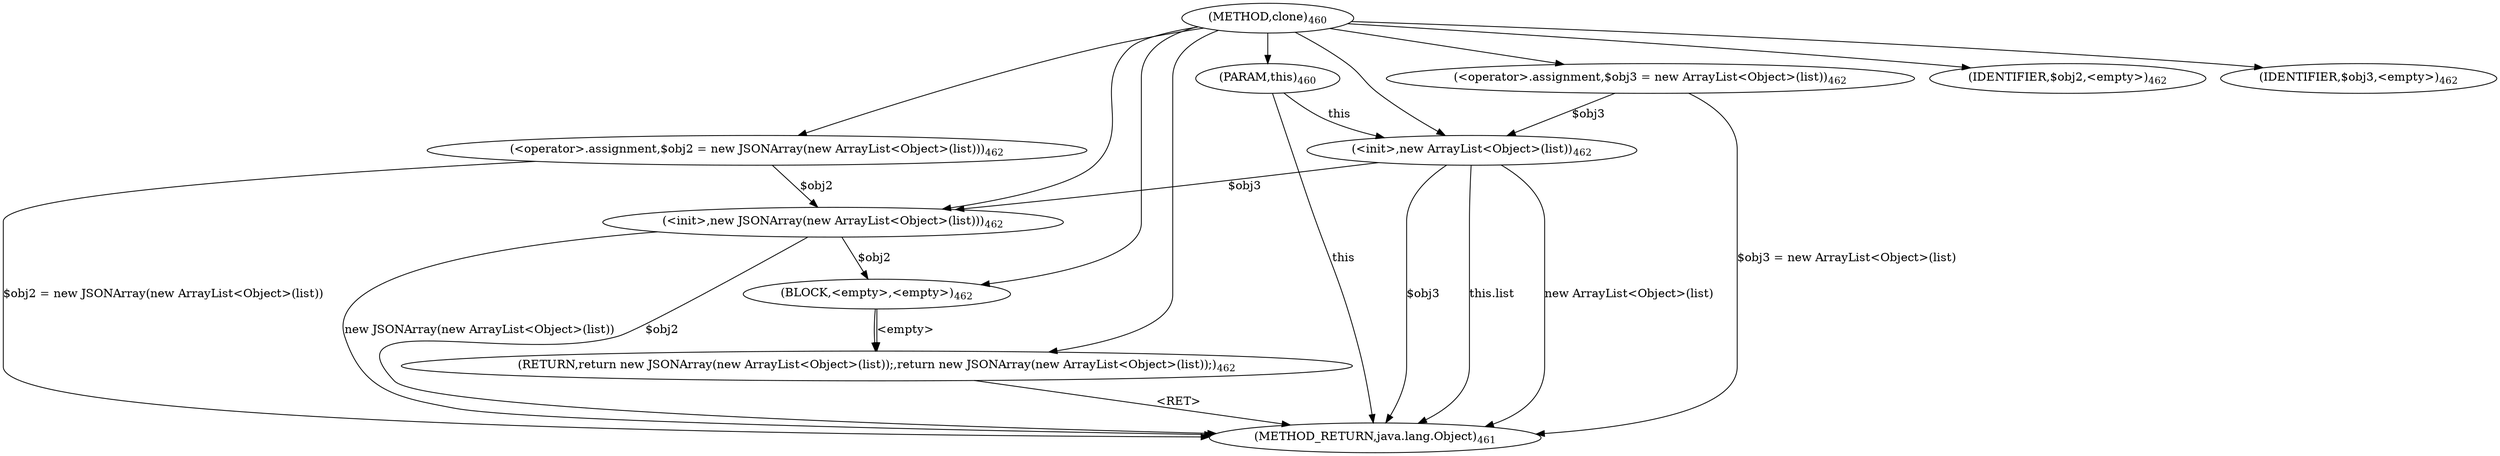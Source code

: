 digraph "clone" {  
"1326" [label = <(METHOD,clone)<SUB>460</SUB>> ]
"1352" [label = <(METHOD_RETURN,java.lang.Object)<SUB>461</SUB>> ]
"1327" [label = <(PARAM,this)<SUB>460</SUB>> ]
"1329" [label = <(RETURN,return new JSONArray(new ArrayList&lt;Object&gt;(list));,return new JSONArray(new ArrayList&lt;Object&gt;(list));)<SUB>462</SUB>> ]
"1330" [label = <(BLOCK,&lt;empty&gt;,&lt;empty&gt;)<SUB>462</SUB>> ]
"1332" [label = <(&lt;operator&gt;.assignment,$obj2 = new JSONArray(new ArrayList&lt;Object&gt;(list)))<SUB>462</SUB>> ]
"1335" [label = <(&lt;init&gt;,new JSONArray(new ArrayList&lt;Object&gt;(list)))<SUB>462</SUB>> ]
"1348" [label = <(IDENTIFIER,$obj2,&lt;empty&gt;)<SUB>462</SUB>> ]
"1332" [label = <(&lt;operator&gt;.assignment,$obj2 = new JSONArray(new ArrayList&lt;Object&gt;(list)))<SUB>462</SUB>> ]
"1332" [label = <(&lt;operator&gt;.assignment,$obj2 = new JSONArray(new ArrayList&lt;Object&gt;(list)))<SUB>462</SUB>> ]
"1335" [label = <(&lt;init&gt;,new JSONArray(new ArrayList&lt;Object&gt;(list)))<SUB>462</SUB>> ]
"1335" [label = <(&lt;init&gt;,new JSONArray(new ArrayList&lt;Object&gt;(list)))<SUB>462</SUB>> ]
"1339" [label = <(&lt;operator&gt;.assignment,$obj3 = new ArrayList&lt;Object&gt;(list))<SUB>462</SUB>> ]
"1342" [label = <(&lt;init&gt;,new ArrayList&lt;Object&gt;(list))<SUB>462</SUB>> ]
"1347" [label = <(IDENTIFIER,$obj3,&lt;empty&gt;)<SUB>462</SUB>> ]
"1339" [label = <(&lt;operator&gt;.assignment,$obj3 = new ArrayList&lt;Object&gt;(list))<SUB>462</SUB>> ]
"1339" [label = <(&lt;operator&gt;.assignment,$obj3 = new ArrayList&lt;Object&gt;(list))<SUB>462</SUB>> ]
"1342" [label = <(&lt;init&gt;,new ArrayList&lt;Object&gt;(list))<SUB>462</SUB>> ]
"1342" [label = <(&lt;init&gt;,new ArrayList&lt;Object&gt;(list))<SUB>462</SUB>> ]
  "1329" -> "1352"  [ label = "&lt;RET&gt;"] 
  "1327" -> "1352"  [ label = "this"] 
  "1332" -> "1352"  [ label = "$obj2 = new JSONArray(new ArrayList&lt;Object&gt;(list))"] 
  "1335" -> "1352"  [ label = "$obj2"] 
  "1339" -> "1352"  [ label = "$obj3 = new ArrayList&lt;Object&gt;(list)"] 
  "1342" -> "1352"  [ label = "$obj3"] 
  "1342" -> "1352"  [ label = "this.list"] 
  "1342" -> "1352"  [ label = "new ArrayList&lt;Object&gt;(list)"] 
  "1335" -> "1352"  [ label = "new JSONArray(new ArrayList&lt;Object&gt;(list))"] 
  "1326" -> "1327" 
  "1330" -> "1329" 
  "1330" -> "1329"  [ label = "&lt;empty&gt;"] 
  "1326" -> "1329" 
  "1335" -> "1330"  [ label = "$obj2"] 
  "1326" -> "1330" 
  "1326" -> "1332" 
  "1326" -> "1348" 
  "1332" -> "1335"  [ label = "$obj2"] 
  "1326" -> "1335" 
  "1342" -> "1335"  [ label = "$obj3"] 
  "1326" -> "1339" 
  "1326" -> "1347" 
  "1339" -> "1342"  [ label = "$obj3"] 
  "1326" -> "1342" 
  "1327" -> "1342"  [ label = "this"] 
}

